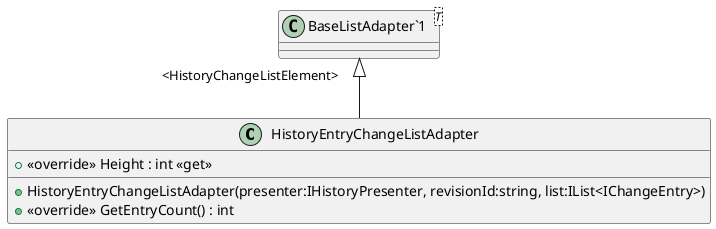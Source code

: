 @startuml
class HistoryEntryChangeListAdapter {
    + HistoryEntryChangeListAdapter(presenter:IHistoryPresenter, revisionId:string, list:IList<IChangeEntry>)
    + <<override>> Height : int <<get>>
    + <<override>> GetEntryCount() : int
}
class "BaseListAdapter`1"<T> {
}
"BaseListAdapter`1" "<HistoryChangeListElement>" <|-- HistoryEntryChangeListAdapter
@enduml
